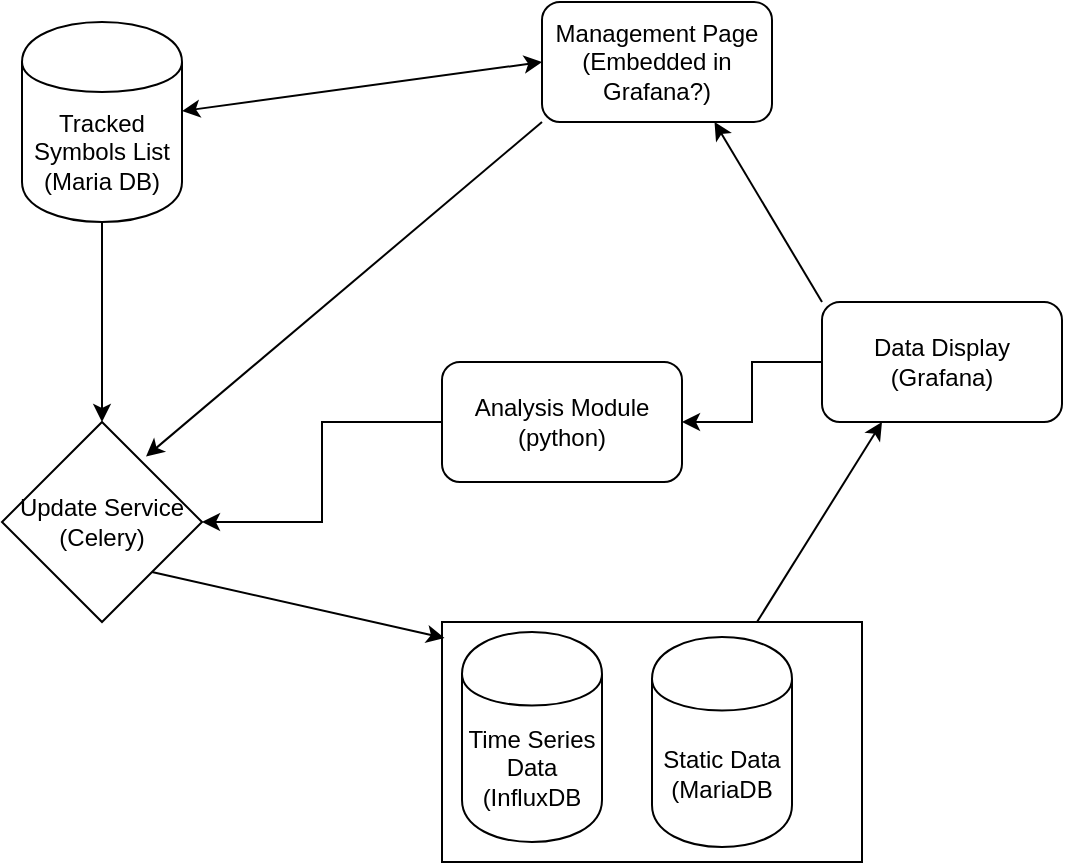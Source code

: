 <mxfile version="12.9.0" type="github"><diagram id="VnkFfpQ31yuxeyqQkBs_" name="Page-1"><mxGraphModel dx="1408" dy="745" grid="1" gridSize="10" guides="1" tooltips="1" connect="1" arrows="1" fold="1" page="1" pageScale="1" pageWidth="850" pageHeight="1100" math="0" shadow="0"><root><mxCell id="0"/><mxCell id="1" parent="0"/><mxCell id="1FaV_4FMvr0-vkTQ5RgI-6" style="edgeStyle=orthogonalEdgeStyle;rounded=0;orthogonalLoop=1;jettySize=auto;html=1;" edge="1" parent="1" source="1FaV_4FMvr0-vkTQ5RgI-1" target="1FaV_4FMvr0-vkTQ5RgI-5"><mxGeometry relative="1" as="geometry"/></mxCell><mxCell id="1FaV_4FMvr0-vkTQ5RgI-1" value="Tracked Symbols List&lt;br&gt;(Maria DB)" style="shape=cylinder;whiteSpace=wrap;html=1;boundedLbl=1;backgroundOutline=1;" vertex="1" parent="1"><mxGeometry x="110" y="170" width="80" height="100" as="geometry"/></mxCell><mxCell id="1FaV_4FMvr0-vkTQ5RgI-2" value="Management Page&lt;br&gt;(Embedded in Grafana?)" style="rounded=1;whiteSpace=wrap;html=1;" vertex="1" parent="1"><mxGeometry x="370" y="160" width="115" height="60" as="geometry"/></mxCell><mxCell id="1FaV_4FMvr0-vkTQ5RgI-4" value="" style="endArrow=classic;startArrow=classic;html=1;entryX=0;entryY=0.5;entryDx=0;entryDy=0;" edge="1" parent="1" source="1FaV_4FMvr0-vkTQ5RgI-1" target="1FaV_4FMvr0-vkTQ5RgI-2"><mxGeometry width="50" height="50" relative="1" as="geometry"><mxPoint x="280" y="220" as="sourcePoint"/><mxPoint x="330" y="170" as="targetPoint"/></mxGeometry></mxCell><mxCell id="1FaV_4FMvr0-vkTQ5RgI-5" value="Update Service&lt;br&gt;(Celery)" style="rhombus;whiteSpace=wrap;html=1;" vertex="1" parent="1"><mxGeometry x="100" y="370" width="100" height="100" as="geometry"/></mxCell><mxCell id="1FaV_4FMvr0-vkTQ5RgI-8" value="" style="endArrow=classic;html=1;entryX=0.72;entryY=0.173;entryDx=0;entryDy=0;entryPerimeter=0;exitX=0;exitY=1;exitDx=0;exitDy=0;" edge="1" parent="1" source="1FaV_4FMvr0-vkTQ5RgI-2" target="1FaV_4FMvr0-vkTQ5RgI-5"><mxGeometry width="50" height="50" relative="1" as="geometry"><mxPoint x="290" y="320" as="sourcePoint"/><mxPoint x="340" y="270" as="targetPoint"/></mxGeometry></mxCell><mxCell id="1FaV_4FMvr0-vkTQ5RgI-19" style="edgeStyle=orthogonalEdgeStyle;rounded=0;orthogonalLoop=1;jettySize=auto;html=1;" edge="1" parent="1" source="1FaV_4FMvr0-vkTQ5RgI-9" target="1FaV_4FMvr0-vkTQ5RgI-15"><mxGeometry relative="1" as="geometry"/></mxCell><mxCell id="1FaV_4FMvr0-vkTQ5RgI-9" value="Data Display&lt;br&gt;(Grafana)" style="rounded=1;whiteSpace=wrap;html=1;" vertex="1" parent="1"><mxGeometry x="510" y="310" width="120" height="60" as="geometry"/></mxCell><mxCell id="1FaV_4FMvr0-vkTQ5RgI-14" value="" style="endArrow=classic;html=1;entryX=0.75;entryY=1;entryDx=0;entryDy=0;exitX=0;exitY=0;exitDx=0;exitDy=0;" edge="1" parent="1" source="1FaV_4FMvr0-vkTQ5RgI-9" target="1FaV_4FMvr0-vkTQ5RgI-2"><mxGeometry width="50" height="50" relative="1" as="geometry"><mxPoint x="440" y="410" as="sourcePoint"/><mxPoint x="490" y="360" as="targetPoint"/></mxGeometry></mxCell><mxCell id="1FaV_4FMvr0-vkTQ5RgI-18" style="edgeStyle=orthogonalEdgeStyle;rounded=0;orthogonalLoop=1;jettySize=auto;html=1;entryX=1;entryY=0.5;entryDx=0;entryDy=0;" edge="1" parent="1" source="1FaV_4FMvr0-vkTQ5RgI-15" target="1FaV_4FMvr0-vkTQ5RgI-5"><mxGeometry relative="1" as="geometry"/></mxCell><mxCell id="1FaV_4FMvr0-vkTQ5RgI-15" value="Analysis Module&lt;br&gt;(python)" style="rounded=1;whiteSpace=wrap;html=1;" vertex="1" parent="1"><mxGeometry x="320" y="340" width="120" height="60" as="geometry"/></mxCell><mxCell id="1FaV_4FMvr0-vkTQ5RgI-16" value="" style="rounded=0;whiteSpace=wrap;html=1;" vertex="1" parent="1"><mxGeometry x="320" y="470" width="210" height="120" as="geometry"/></mxCell><mxCell id="1FaV_4FMvr0-vkTQ5RgI-20" value="Time Series Data&lt;br&gt;(InfluxDB" style="shape=cylinder;whiteSpace=wrap;html=1;boundedLbl=1;backgroundOutline=1;" vertex="1" parent="1"><mxGeometry x="330" y="475" width="70" height="105" as="geometry"/></mxCell><mxCell id="1FaV_4FMvr0-vkTQ5RgI-21" value="Static Data&lt;br&gt;(MariaDB" style="shape=cylinder;whiteSpace=wrap;html=1;boundedLbl=1;backgroundOutline=1;" vertex="1" parent="1"><mxGeometry x="425" y="477.5" width="70" height="105" as="geometry"/></mxCell><mxCell id="1FaV_4FMvr0-vkTQ5RgI-23" value="" style="endArrow=classic;html=1;exitX=0.75;exitY=0;exitDx=0;exitDy=0;entryX=0.25;entryY=1;entryDx=0;entryDy=0;" edge="1" parent="1" source="1FaV_4FMvr0-vkTQ5RgI-16" target="1FaV_4FMvr0-vkTQ5RgI-9"><mxGeometry width="50" height="50" relative="1" as="geometry"><mxPoint x="530" y="420" as="sourcePoint"/><mxPoint x="580" y="370" as="targetPoint"/></mxGeometry></mxCell><mxCell id="1FaV_4FMvr0-vkTQ5RgI-24" value="" style="endArrow=classic;html=1;entryX=0.006;entryY=0.067;entryDx=0;entryDy=0;entryPerimeter=0;exitX=1;exitY=1;exitDx=0;exitDy=0;" edge="1" parent="1" source="1FaV_4FMvr0-vkTQ5RgI-5" target="1FaV_4FMvr0-vkTQ5RgI-16"><mxGeometry width="50" height="50" relative="1" as="geometry"><mxPoint x="180" y="530" as="sourcePoint"/><mxPoint x="230" y="480" as="targetPoint"/></mxGeometry></mxCell></root></mxGraphModel></diagram></mxfile>